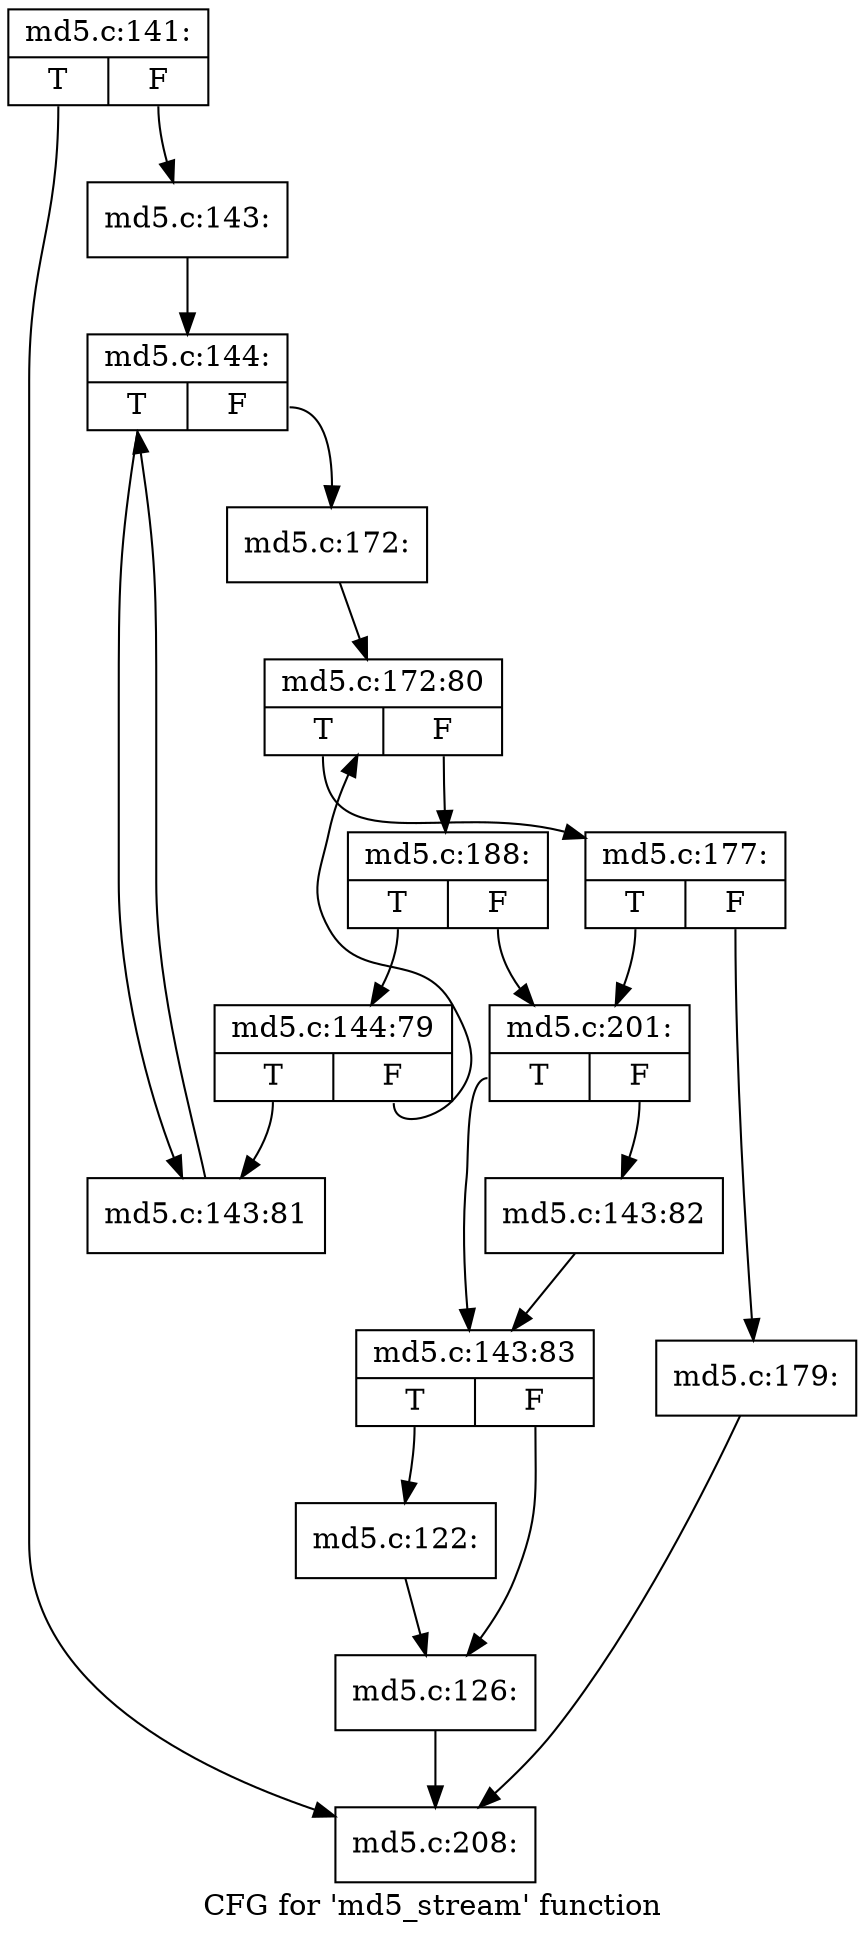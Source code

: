 digraph "CFG for 'md5_stream' function" {
	label="CFG for 'md5_stream' function";

	Node0xc484050 [shape=record,label="{md5.c:141:|{<s0>T|<s1>F}}"];
	Node0xc484050:s0 -> Node0xc497380;
	Node0xc484050:s1 -> Node0xc497990;
	Node0xc497990 [shape=record,label="{md5.c:143:}"];
	Node0xc497990 -> Node0xc4980d0;
	Node0xc4980d0 [shape=record,label="{md5.c:144:|{<s0>T|<s1>F}}"];
	Node0xc4980d0:s0 -> Node0xc49d010;
	Node0xc4980d0:s1 -> Node0xc4f3290;
	Node0xc4f3290 [shape=record,label="{md5.c:172:}"];
	Node0xc4f3290 -> Node0xc499c40;
	Node0xc498950 [shape=record,label="{md5.c:144:79|{<s0>T|<s1>F}}"];
	Node0xc498950:s0 -> Node0xc49d010;
	Node0xc498950:s1 -> Node0xc499c40;
	Node0xc499c40 [shape=record,label="{md5.c:172:80|{<s0>T|<s1>F}}"];
	Node0xc499c40:s0 -> Node0xc499100;
	Node0xc499c40:s1 -> Node0xc499150;
	Node0xc499100 [shape=record,label="{md5.c:177:|{<s0>T|<s1>F}}"];
	Node0xc499100:s0 -> Node0xc49b310;
	Node0xc499100:s1 -> Node0xc4e68c0;
	Node0xc4e68c0 [shape=record,label="{md5.c:179:}"];
	Node0xc4e68c0 -> Node0xc497380;
	Node0xc499150 [shape=record,label="{md5.c:188:|{<s0>T|<s1>F}}"];
	Node0xc499150:s0 -> Node0xc498950;
	Node0xc499150:s1 -> Node0xc49b310;
	Node0xc49d010 [shape=record,label="{md5.c:143:81}"];
	Node0xc49d010 -> Node0xc4980d0;
	Node0xc49b310 [shape=record,label="{md5.c:201:|{<s0>T|<s1>F}}"];
	Node0xc49b310:s0 -> Node0xc49d2d0;
	Node0xc49b310:s1 -> Node0xc498220;
	Node0xc498220 [shape=record,label="{md5.c:143:82}"];
	Node0xc498220 -> Node0xc49d2d0;
	Node0xc49d2d0 [shape=record,label="{md5.c:143:83|{<s0>T|<s1>F}}"];
	Node0xc49d2d0:s0 -> Node0xc4890d0;
	Node0xc49d2d0:s1 -> Node0xc503130;
	Node0xc4890d0 [shape=record,label="{md5.c:122:}"];
	Node0xc4890d0 -> Node0xc503130;
	Node0xc503130 [shape=record,label="{md5.c:126:}"];
	Node0xc503130 -> Node0xc497380;
	Node0xc497380 [shape=record,label="{md5.c:208:}"];
}
